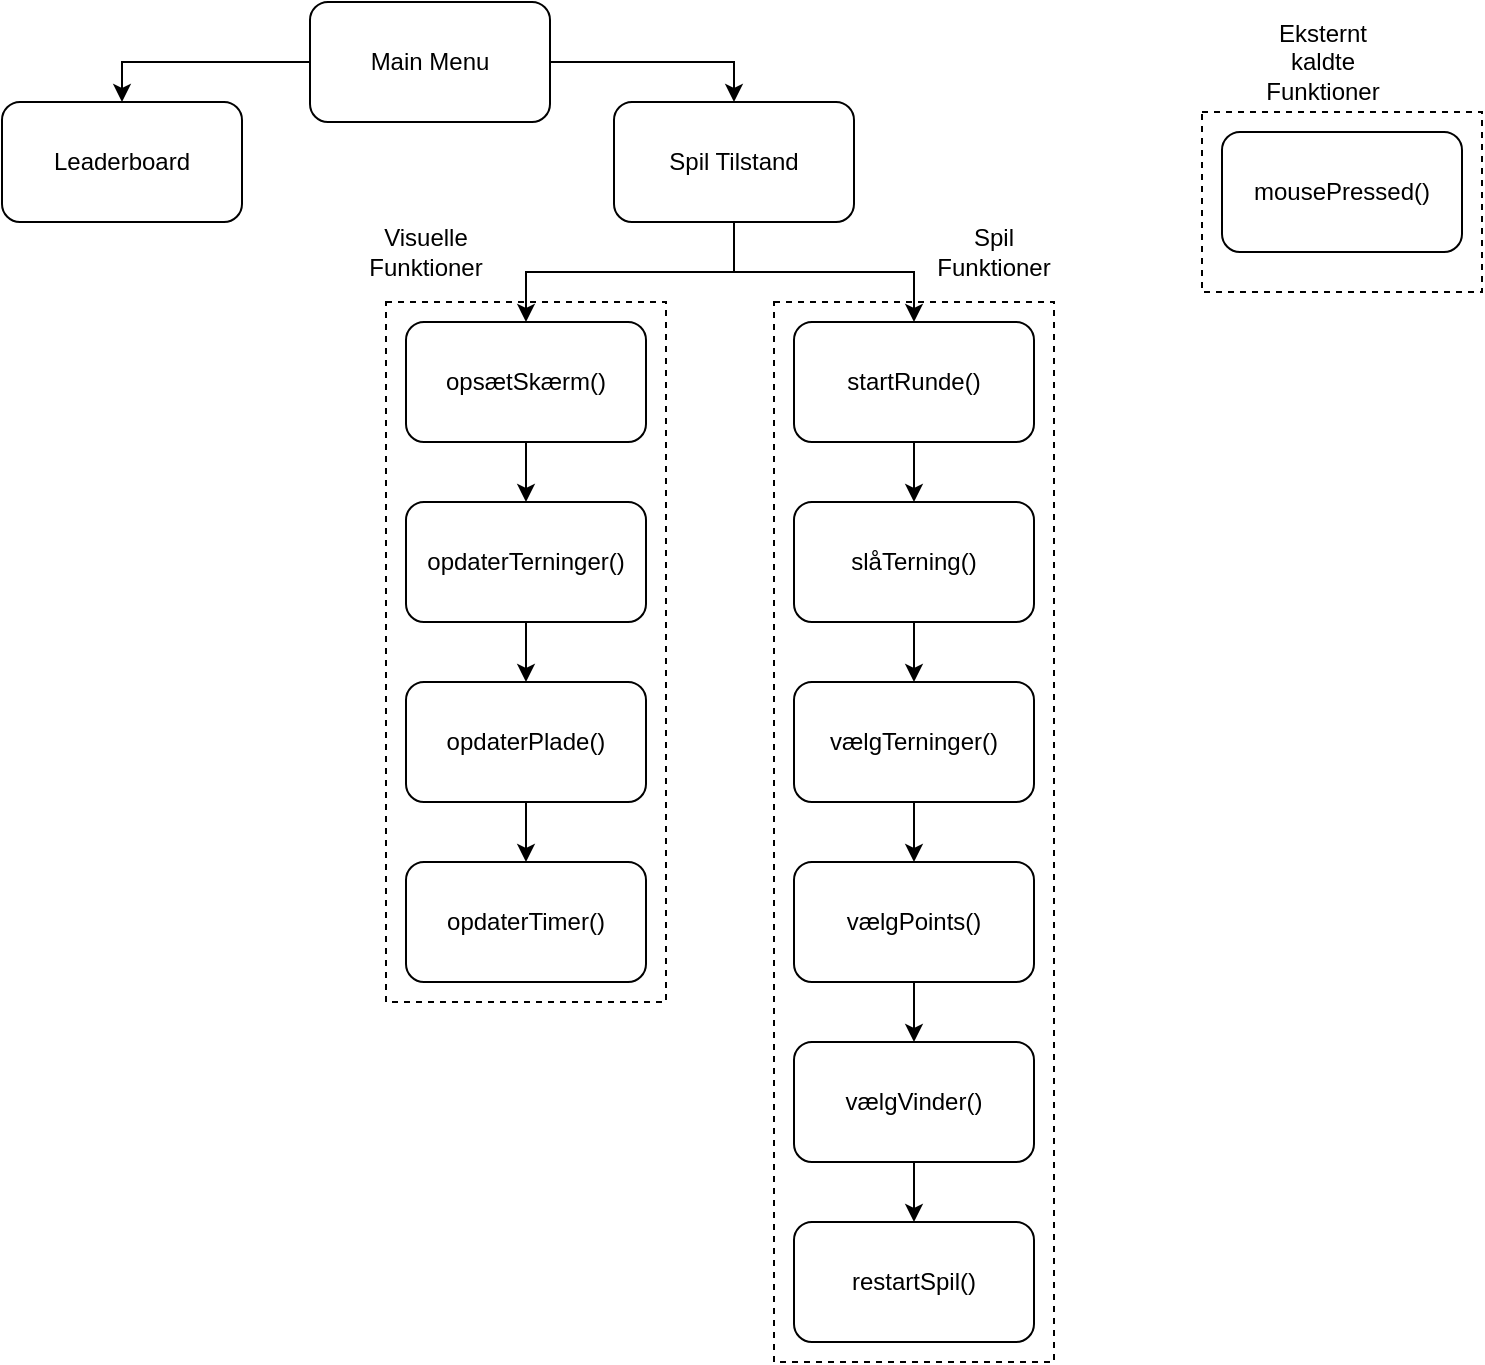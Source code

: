 <mxfile version="20.5.3" type="device"><diagram id="LeaFgkiPozipnK6YakYG" name="Page-1"><mxGraphModel dx="1221" dy="681" grid="1" gridSize="10" guides="1" tooltips="1" connect="1" arrows="1" fold="1" page="1" pageScale="1" pageWidth="827" pageHeight="1169" math="0" shadow="0"><root><mxCell id="0"/><mxCell id="1" parent="0"/><mxCell id="Wd5jR6L9paTEOMZ3zr9h-10" style="edgeStyle=orthogonalEdgeStyle;rounded=0;orthogonalLoop=1;jettySize=auto;html=1;exitX=0.5;exitY=1;exitDx=0;exitDy=0;entryX=0.5;entryY=0;entryDx=0;entryDy=0;" edge="1" parent="1" source="Wd5jR6L9paTEOMZ3zr9h-1" target="Wd5jR6L9paTEOMZ3zr9h-5"><mxGeometry relative="1" as="geometry"/></mxCell><mxCell id="Wd5jR6L9paTEOMZ3zr9h-11" style="edgeStyle=orthogonalEdgeStyle;rounded=0;orthogonalLoop=1;jettySize=auto;html=1;exitX=0.5;exitY=1;exitDx=0;exitDy=0;entryX=0.5;entryY=0;entryDx=0;entryDy=0;" edge="1" parent="1" source="Wd5jR6L9paTEOMZ3zr9h-1" target="Wd5jR6L9paTEOMZ3zr9h-6"><mxGeometry relative="1" as="geometry"/></mxCell><mxCell id="Wd5jR6L9paTEOMZ3zr9h-1" value="Spil Tilstand" style="rounded=1;whiteSpace=wrap;html=1;" vertex="1" parent="1"><mxGeometry x="346" y="200" width="120" height="60" as="geometry"/></mxCell><mxCell id="Wd5jR6L9paTEOMZ3zr9h-13" style="edgeStyle=orthogonalEdgeStyle;rounded=0;orthogonalLoop=1;jettySize=auto;html=1;exitX=0.5;exitY=1;exitDx=0;exitDy=0;" edge="1" parent="1" source="Wd5jR6L9paTEOMZ3zr9h-2" target="Wd5jR6L9paTEOMZ3zr9h-3"><mxGeometry relative="1" as="geometry"/></mxCell><mxCell id="Wd5jR6L9paTEOMZ3zr9h-2" value="slåTerning()" style="rounded=1;whiteSpace=wrap;html=1;" vertex="1" parent="1"><mxGeometry x="436" y="400" width="120" height="60" as="geometry"/></mxCell><mxCell id="Wd5jR6L9paTEOMZ3zr9h-14" style="edgeStyle=orthogonalEdgeStyle;rounded=0;orthogonalLoop=1;jettySize=auto;html=1;exitX=0.5;exitY=1;exitDx=0;exitDy=0;entryX=0.5;entryY=0;entryDx=0;entryDy=0;" edge="1" parent="1" source="Wd5jR6L9paTEOMZ3zr9h-3" target="Wd5jR6L9paTEOMZ3zr9h-4"><mxGeometry relative="1" as="geometry"/></mxCell><mxCell id="Wd5jR6L9paTEOMZ3zr9h-3" value="vælgTerninger()" style="rounded=1;whiteSpace=wrap;html=1;" vertex="1" parent="1"><mxGeometry x="436" y="490" width="120" height="60" as="geometry"/></mxCell><mxCell id="Wd5jR6L9paTEOMZ3zr9h-31" style="edgeStyle=orthogonalEdgeStyle;rounded=0;orthogonalLoop=1;jettySize=auto;html=1;exitX=0.5;exitY=1;exitDx=0;exitDy=0;entryX=0.5;entryY=0;entryDx=0;entryDy=0;" edge="1" parent="1" source="Wd5jR6L9paTEOMZ3zr9h-4" target="Wd5jR6L9paTEOMZ3zr9h-29"><mxGeometry relative="1" as="geometry"/></mxCell><mxCell id="Wd5jR6L9paTEOMZ3zr9h-4" value="vælgPoints()" style="rounded=1;whiteSpace=wrap;html=1;" vertex="1" parent="1"><mxGeometry x="436" y="580" width="120" height="60" as="geometry"/></mxCell><mxCell id="Wd5jR6L9paTEOMZ3zr9h-9" style="edgeStyle=orthogonalEdgeStyle;rounded=0;orthogonalLoop=1;jettySize=auto;html=1;exitX=0.5;exitY=1;exitDx=0;exitDy=0;entryX=0.5;entryY=0;entryDx=0;entryDy=0;" edge="1" parent="1" source="Wd5jR6L9paTEOMZ3zr9h-5" target="Wd5jR6L9paTEOMZ3zr9h-2"><mxGeometry relative="1" as="geometry"/></mxCell><mxCell id="Wd5jR6L9paTEOMZ3zr9h-5" value="startRunde()" style="rounded=1;whiteSpace=wrap;html=1;" vertex="1" parent="1"><mxGeometry x="436" y="310" width="120" height="60" as="geometry"/></mxCell><mxCell id="Wd5jR6L9paTEOMZ3zr9h-12" style="edgeStyle=orthogonalEdgeStyle;rounded=0;orthogonalLoop=1;jettySize=auto;html=1;exitX=0.5;exitY=1;exitDx=0;exitDy=0;entryX=0.5;entryY=0;entryDx=0;entryDy=0;" edge="1" parent="1" source="Wd5jR6L9paTEOMZ3zr9h-6" target="Wd5jR6L9paTEOMZ3zr9h-7"><mxGeometry relative="1" as="geometry"/></mxCell><mxCell id="Wd5jR6L9paTEOMZ3zr9h-6" value="opsætSkærm()" style="rounded=1;whiteSpace=wrap;html=1;" vertex="1" parent="1"><mxGeometry x="242" y="310" width="120" height="60" as="geometry"/></mxCell><mxCell id="Wd5jR6L9paTEOMZ3zr9h-17" style="edgeStyle=orthogonalEdgeStyle;rounded=0;orthogonalLoop=1;jettySize=auto;html=1;exitX=0.5;exitY=1;exitDx=0;exitDy=0;entryX=0.5;entryY=0;entryDx=0;entryDy=0;" edge="1" parent="1" source="Wd5jR6L9paTEOMZ3zr9h-7" target="Wd5jR6L9paTEOMZ3zr9h-16"><mxGeometry relative="1" as="geometry"/></mxCell><mxCell id="Wd5jR6L9paTEOMZ3zr9h-7" value="opdaterTerninger()" style="rounded=1;whiteSpace=wrap;html=1;" vertex="1" parent="1"><mxGeometry x="242" y="400" width="120" height="60" as="geometry"/></mxCell><mxCell id="Wd5jR6L9paTEOMZ3zr9h-15" value="mousePressed()" style="rounded=1;whiteSpace=wrap;html=1;" vertex="1" parent="1"><mxGeometry x="650" y="215" width="120" height="60" as="geometry"/></mxCell><mxCell id="Wd5jR6L9paTEOMZ3zr9h-19" style="edgeStyle=orthogonalEdgeStyle;rounded=0;orthogonalLoop=1;jettySize=auto;html=1;exitX=0.5;exitY=1;exitDx=0;exitDy=0;entryX=0.5;entryY=0;entryDx=0;entryDy=0;" edge="1" parent="1" source="Wd5jR6L9paTEOMZ3zr9h-16" target="Wd5jR6L9paTEOMZ3zr9h-18"><mxGeometry relative="1" as="geometry"/></mxCell><mxCell id="Wd5jR6L9paTEOMZ3zr9h-16" value="opdaterPlade()" style="rounded=1;whiteSpace=wrap;html=1;" vertex="1" parent="1"><mxGeometry x="242" y="490" width="120" height="60" as="geometry"/></mxCell><mxCell id="Wd5jR6L9paTEOMZ3zr9h-18" value="opdaterTimer()" style="rounded=1;whiteSpace=wrap;html=1;" vertex="1" parent="1"><mxGeometry x="242" y="580" width="120" height="60" as="geometry"/></mxCell><mxCell id="Wd5jR6L9paTEOMZ3zr9h-21" value="" style="rounded=0;whiteSpace=wrap;html=1;dashed=1;fillColor=none;" vertex="1" parent="1"><mxGeometry x="232" y="300" width="140" height="350" as="geometry"/></mxCell><mxCell id="Wd5jR6L9paTEOMZ3zr9h-22" value="" style="rounded=0;whiteSpace=wrap;html=1;dashed=1;fillColor=none;" vertex="1" parent="1"><mxGeometry x="426" y="300" width="140" height="530" as="geometry"/></mxCell><mxCell id="Wd5jR6L9paTEOMZ3zr9h-23" value="" style="rounded=0;whiteSpace=wrap;html=1;dashed=1;fillColor=none;" vertex="1" parent="1"><mxGeometry x="640" y="205" width="140" height="90" as="geometry"/></mxCell><mxCell id="Wd5jR6L9paTEOMZ3zr9h-24" value="Visuelle&lt;br&gt;Funktioner" style="text;html=1;strokeColor=none;fillColor=none;align=center;verticalAlign=middle;whiteSpace=wrap;rounded=0;dashed=1;" vertex="1" parent="1"><mxGeometry x="222" y="260" width="60" height="30" as="geometry"/></mxCell><mxCell id="Wd5jR6L9paTEOMZ3zr9h-25" value="Spil&lt;br&gt;Funktioner" style="text;html=1;strokeColor=none;fillColor=none;align=center;verticalAlign=middle;whiteSpace=wrap;rounded=0;dashed=1;" vertex="1" parent="1"><mxGeometry x="506" y="260" width="60" height="30" as="geometry"/></mxCell><mxCell id="Wd5jR6L9paTEOMZ3zr9h-26" value="Eksternt&lt;br&gt;kaldte&lt;br&gt;Funktioner" style="text;html=1;align=center;verticalAlign=middle;resizable=0;points=[];autosize=1;strokeColor=none;fillColor=none;" vertex="1" parent="1"><mxGeometry x="660" y="150" width="80" height="60" as="geometry"/></mxCell><mxCell id="Wd5jR6L9paTEOMZ3zr9h-38" style="edgeStyle=orthogonalEdgeStyle;rounded=0;orthogonalLoop=1;jettySize=auto;html=1;exitX=0.5;exitY=1;exitDx=0;exitDy=0;entryX=0.5;entryY=0;entryDx=0;entryDy=0;" edge="1" parent="1" source="Wd5jR6L9paTEOMZ3zr9h-29" target="Wd5jR6L9paTEOMZ3zr9h-37"><mxGeometry relative="1" as="geometry"/></mxCell><mxCell id="Wd5jR6L9paTEOMZ3zr9h-29" value="vælgVinder()" style="rounded=1;whiteSpace=wrap;html=1;" vertex="1" parent="1"><mxGeometry x="436" y="670" width="120" height="60" as="geometry"/></mxCell><mxCell id="Wd5jR6L9paTEOMZ3zr9h-32" value="Leaderboard" style="rounded=1;whiteSpace=wrap;html=1;" vertex="1" parent="1"><mxGeometry x="40" y="200" width="120" height="60" as="geometry"/></mxCell><mxCell id="Wd5jR6L9paTEOMZ3zr9h-35" style="edgeStyle=orthogonalEdgeStyle;rounded=0;orthogonalLoop=1;jettySize=auto;html=1;entryX=0.5;entryY=0;entryDx=0;entryDy=0;" edge="1" parent="1" source="Wd5jR6L9paTEOMZ3zr9h-33" target="Wd5jR6L9paTEOMZ3zr9h-32"><mxGeometry relative="1" as="geometry"/></mxCell><mxCell id="Wd5jR6L9paTEOMZ3zr9h-36" style="edgeStyle=orthogonalEdgeStyle;rounded=0;orthogonalLoop=1;jettySize=auto;html=1;entryX=0.5;entryY=0;entryDx=0;entryDy=0;" edge="1" parent="1" source="Wd5jR6L9paTEOMZ3zr9h-33" target="Wd5jR6L9paTEOMZ3zr9h-1"><mxGeometry relative="1" as="geometry"/></mxCell><mxCell id="Wd5jR6L9paTEOMZ3zr9h-33" value="Main Menu" style="rounded=1;whiteSpace=wrap;html=1;" vertex="1" parent="1"><mxGeometry x="194" y="150" width="120" height="60" as="geometry"/></mxCell><mxCell id="Wd5jR6L9paTEOMZ3zr9h-37" value="restartSpil()" style="rounded=1;whiteSpace=wrap;html=1;" vertex="1" parent="1"><mxGeometry x="436" y="760" width="120" height="60" as="geometry"/></mxCell></root></mxGraphModel></diagram></mxfile>
